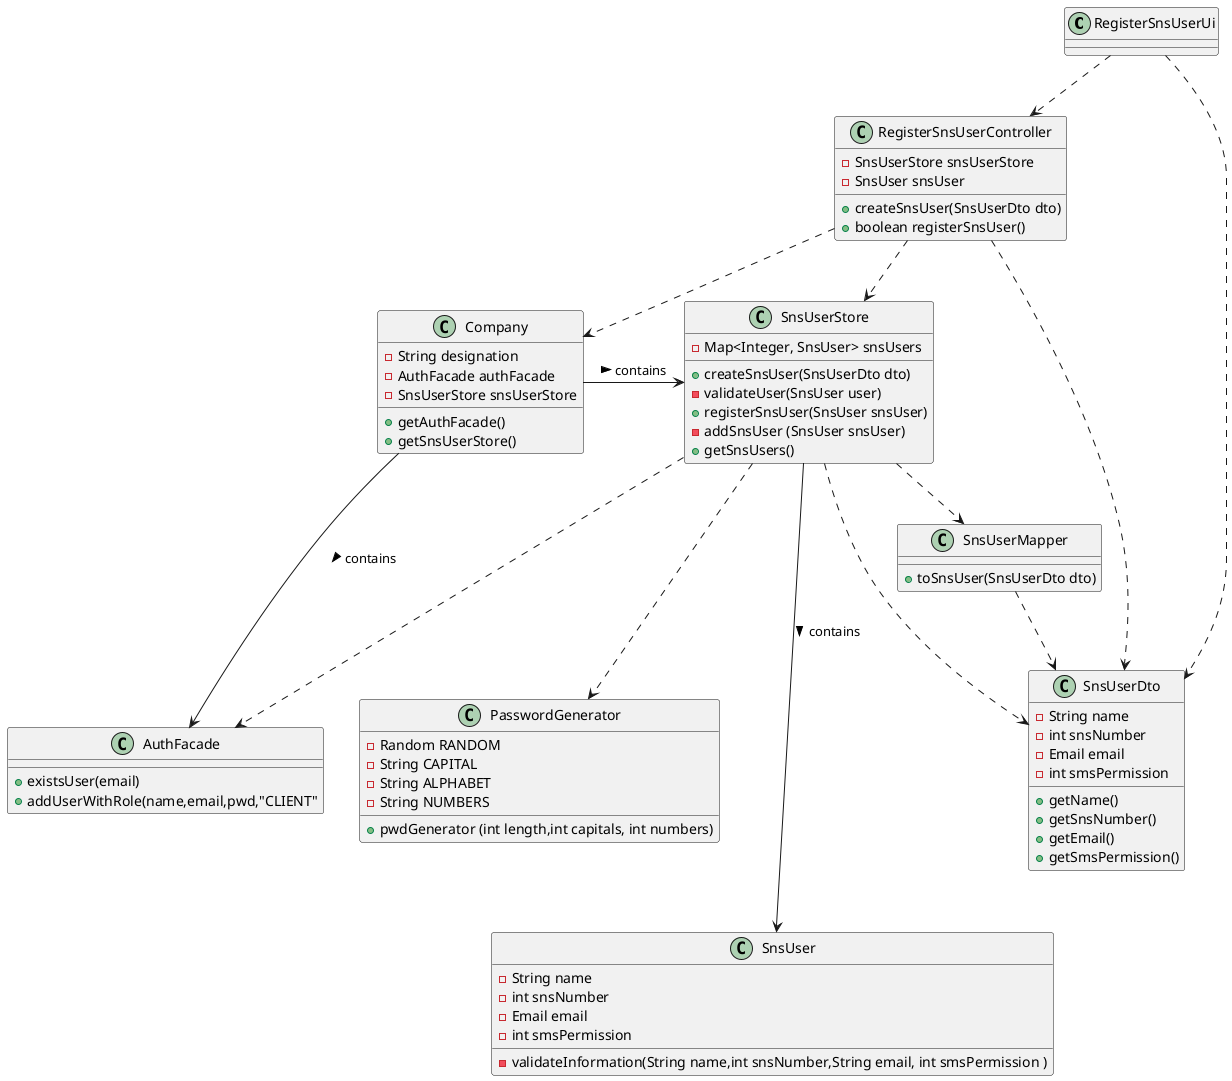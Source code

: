 @startuml
'https://plantuml.com/class-diagram



class RegisterSnsUserUi{
}

class RegisterSnsUserController {
- SnsUserStore snsUserStore
- SnsUser snsUser
+ createSnsUser(SnsUserDto dto)
+ boolean registerSnsUser()
}

class SnsUserStore {
- Map<Integer, SnsUser> snsUsers
+ createSnsUser(SnsUserDto dto)
- validateUser(SnsUser user)
+ registerSnsUser(SnsUser snsUser)
- addSnsUser (SnsUser snsUser)
+ getSnsUsers()

}


class SnsUserMapper {

+ toSnsUser(SnsUserDto dto)
}

class SnsUser {

- String name
- int snsNumber
- Email email
- int smsPermission

- validateInformation(String name,int snsNumber,String email, int smsPermission )

}

class SnsUserDto {
- String name
- int snsNumber
- Email email
- int smsPermission
+ getName()
+ getSnsNumber()
+ getEmail()
+ getSmsPermission()

}


class PasswordGenerator {
- Random RANDOM
- String CAPITAL
- String ALPHABET
- String NUMBERS

+ pwdGenerator (int length,int capitals, int numbers)

}

class Company {
- String designation
- AuthFacade authFacade
- SnsUserStore snsUserStore

+ getAuthFacade()
+ getSnsUserStore()

}

class AuthFacade {
+existsUser(email)
+addUserWithRole(name,email,pwd,"CLIENT"

}




RegisterSnsUserUi .-> RegisterSnsUserController
RegisterSnsUserUi .-> SnsUserDto
RegisterSnsUserController .-> SnsUserStore
RegisterSnsUserController.-> Company
RegisterSnsUserController.-> SnsUserDto
Company -> SnsUserStore : contains >
Company -> AuthFacade : contains >
SnsUserStore .-> SnsUserMapper
SnsUserStore .--> SnsUserDto
SnsUserStore .--> PasswordGenerator
SnsUserStore .--> AuthFacade
SnsUserStore ----> SnsUser : contains >
SnsUserMapper .-> SnsUserDto




@enduml